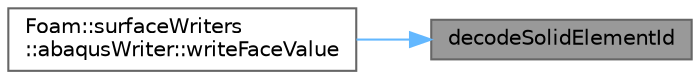 digraph "decodeSolidElementId"
{
 // LATEX_PDF_SIZE
  bgcolor="transparent";
  edge [fontname=Helvetica,fontsize=10,labelfontname=Helvetica,labelfontsize=10];
  node [fontname=Helvetica,fontsize=10,shape=box,height=0.2,width=0.4];
  rankdir="RL";
  Node1 [id="Node000001",label="decodeSolidElementId",height=0.2,width=0.4,color="gray40", fillcolor="grey60", style="filled", fontcolor="black",tooltip=" "];
  Node1 -> Node2 [id="edge1_Node000001_Node000002",dir="back",color="steelblue1",style="solid",tooltip=" "];
  Node2 [id="Node000002",label="Foam::surfaceWriters\l::abaqusWriter::writeFaceValue",height=0.2,width=0.4,color="grey40", fillcolor="white", style="filled",URL="$classFoam_1_1surfaceWriters_1_1abaqusWriter.html#af29107b74713af38b25a00d34e4de051",tooltip=" "];
}
